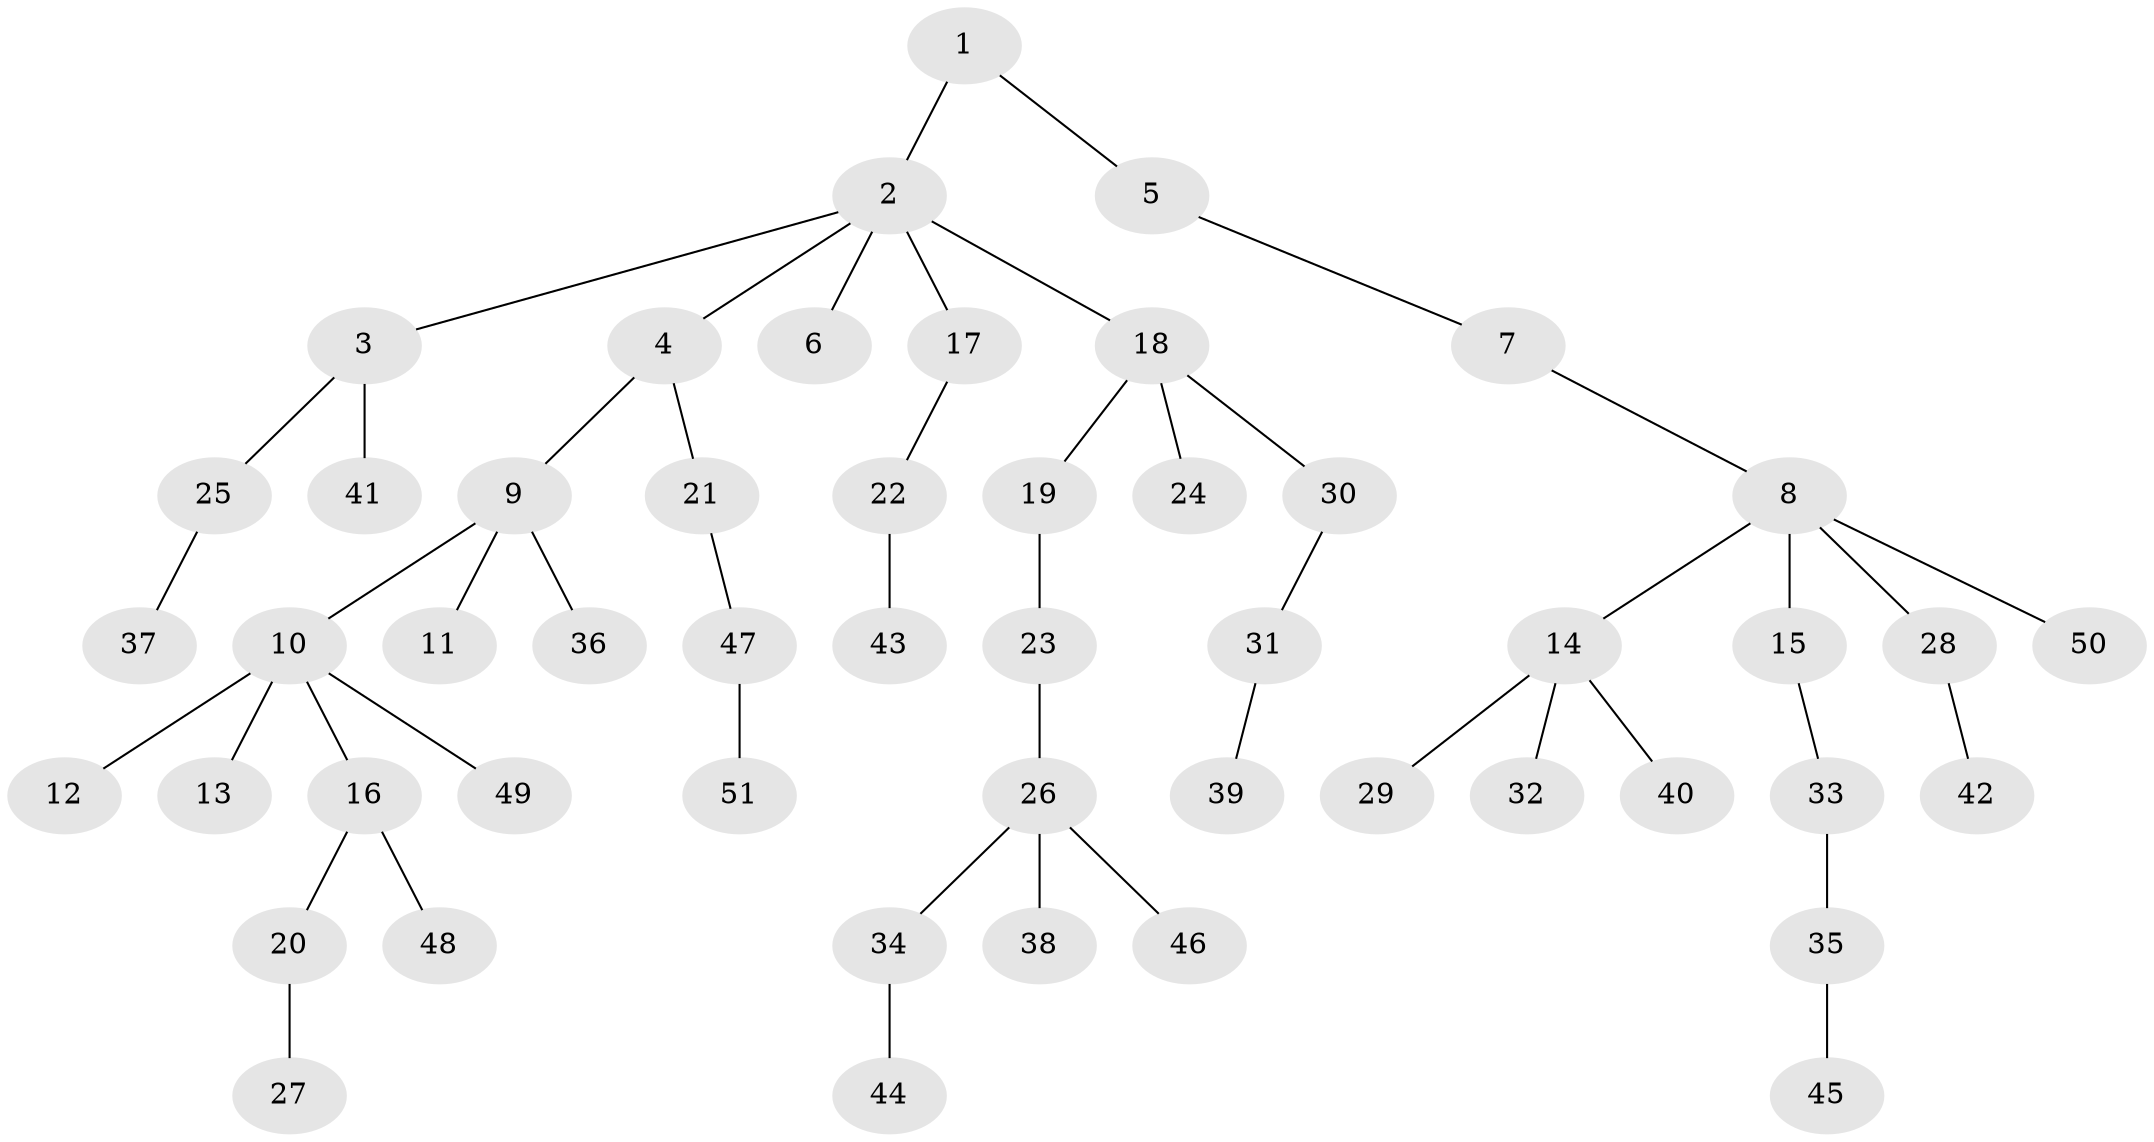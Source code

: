 // Generated by graph-tools (version 1.1) at 2025/15/03/09/25 04:15:21]
// undirected, 51 vertices, 50 edges
graph export_dot {
graph [start="1"]
  node [color=gray90,style=filled];
  1;
  2;
  3;
  4;
  5;
  6;
  7;
  8;
  9;
  10;
  11;
  12;
  13;
  14;
  15;
  16;
  17;
  18;
  19;
  20;
  21;
  22;
  23;
  24;
  25;
  26;
  27;
  28;
  29;
  30;
  31;
  32;
  33;
  34;
  35;
  36;
  37;
  38;
  39;
  40;
  41;
  42;
  43;
  44;
  45;
  46;
  47;
  48;
  49;
  50;
  51;
  1 -- 2;
  1 -- 5;
  2 -- 3;
  2 -- 4;
  2 -- 6;
  2 -- 17;
  2 -- 18;
  3 -- 25;
  3 -- 41;
  4 -- 9;
  4 -- 21;
  5 -- 7;
  7 -- 8;
  8 -- 14;
  8 -- 15;
  8 -- 28;
  8 -- 50;
  9 -- 10;
  9 -- 11;
  9 -- 36;
  10 -- 12;
  10 -- 13;
  10 -- 16;
  10 -- 49;
  14 -- 29;
  14 -- 32;
  14 -- 40;
  15 -- 33;
  16 -- 20;
  16 -- 48;
  17 -- 22;
  18 -- 19;
  18 -- 24;
  18 -- 30;
  19 -- 23;
  20 -- 27;
  21 -- 47;
  22 -- 43;
  23 -- 26;
  25 -- 37;
  26 -- 34;
  26 -- 38;
  26 -- 46;
  28 -- 42;
  30 -- 31;
  31 -- 39;
  33 -- 35;
  34 -- 44;
  35 -- 45;
  47 -- 51;
}
